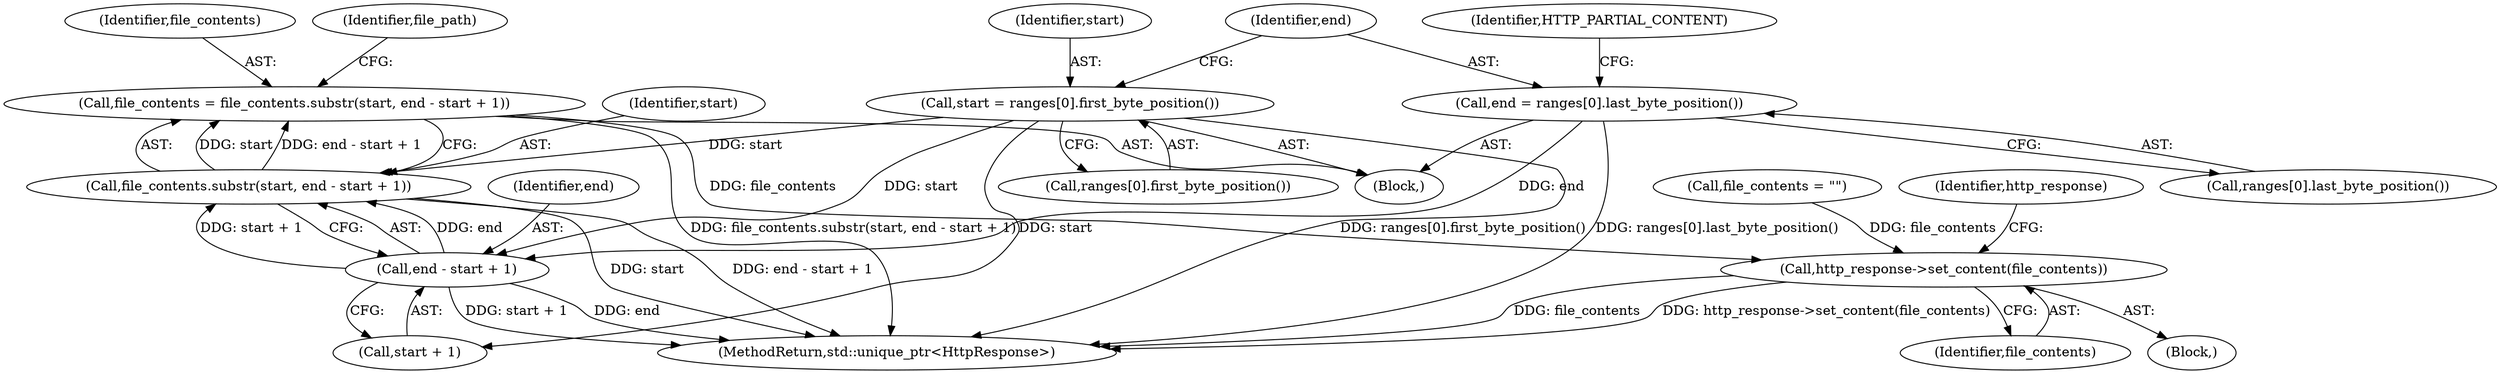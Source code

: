 digraph "0_Chrome_8b10115b2410b4bde18e094ad9fb8c5056134c87_8@integer" {
"1000317" [label="(Call,file_contents = file_contents.substr(start, end - start + 1))"];
"1000319" [label="(Call,file_contents.substr(start, end - start + 1))"];
"1000308" [label="(Call,start = ranges[0].first_byte_position())"];
"1000321" [label="(Call,end - start + 1)"];
"1000312" [label="(Call,end = ranges[0].last_byte_position())"];
"1000339" [label="(Call,http_response->set_content(file_contents))"];
"1000320" [label="(Identifier,start)"];
"1000344" [label="(MethodReturn,std::unique_ptr<HttpResponse>)"];
"1000321" [label="(Call,end - start + 1)"];
"1000323" [label="(Call,start + 1)"];
"1000314" [label="(Call,ranges[0].last_byte_position())"];
"1000103" [label="(Block,)"];
"1000316" [label="(Identifier,HTTP_PARTIAL_CONTENT)"];
"1000235" [label="(Call,file_contents = \"\")"];
"1000319" [label="(Call,file_contents.substr(start, end - start + 1))"];
"1000312" [label="(Call,end = ranges[0].last_byte_position())"];
"1000308" [label="(Call,start = ranges[0].first_byte_position())"];
"1000317" [label="(Call,file_contents = file_contents.substr(start, end - start + 1))"];
"1000310" [label="(Call,ranges[0].first_byte_position())"];
"1000309" [label="(Identifier,start)"];
"1000313" [label="(Identifier,end)"];
"1000339" [label="(Call,http_response->set_content(file_contents))"];
"1000340" [label="(Identifier,file_contents)"];
"1000304" [label="(Block,)"];
"1000318" [label="(Identifier,file_contents)"];
"1000328" [label="(Identifier,file_path)"];
"1000322" [label="(Identifier,end)"];
"1000343" [label="(Identifier,http_response)"];
"1000317" -> "1000304"  [label="AST: "];
"1000317" -> "1000319"  [label="CFG: "];
"1000318" -> "1000317"  [label="AST: "];
"1000319" -> "1000317"  [label="AST: "];
"1000328" -> "1000317"  [label="CFG: "];
"1000317" -> "1000344"  [label="DDG: file_contents.substr(start, end - start + 1)"];
"1000319" -> "1000317"  [label="DDG: start"];
"1000319" -> "1000317"  [label="DDG: end - start + 1"];
"1000317" -> "1000339"  [label="DDG: file_contents"];
"1000319" -> "1000321"  [label="CFG: "];
"1000320" -> "1000319"  [label="AST: "];
"1000321" -> "1000319"  [label="AST: "];
"1000319" -> "1000344"  [label="DDG: end - start + 1"];
"1000319" -> "1000344"  [label="DDG: start"];
"1000308" -> "1000319"  [label="DDG: start"];
"1000321" -> "1000319"  [label="DDG: end"];
"1000321" -> "1000319"  [label="DDG: start + 1"];
"1000308" -> "1000304"  [label="AST: "];
"1000308" -> "1000310"  [label="CFG: "];
"1000309" -> "1000308"  [label="AST: "];
"1000310" -> "1000308"  [label="AST: "];
"1000313" -> "1000308"  [label="CFG: "];
"1000308" -> "1000344"  [label="DDG: ranges[0].first_byte_position()"];
"1000308" -> "1000321"  [label="DDG: start"];
"1000308" -> "1000323"  [label="DDG: start"];
"1000321" -> "1000323"  [label="CFG: "];
"1000322" -> "1000321"  [label="AST: "];
"1000323" -> "1000321"  [label="AST: "];
"1000321" -> "1000344"  [label="DDG: end"];
"1000321" -> "1000344"  [label="DDG: start + 1"];
"1000312" -> "1000321"  [label="DDG: end"];
"1000312" -> "1000304"  [label="AST: "];
"1000312" -> "1000314"  [label="CFG: "];
"1000313" -> "1000312"  [label="AST: "];
"1000314" -> "1000312"  [label="AST: "];
"1000316" -> "1000312"  [label="CFG: "];
"1000312" -> "1000344"  [label="DDG: ranges[0].last_byte_position()"];
"1000339" -> "1000103"  [label="AST: "];
"1000339" -> "1000340"  [label="CFG: "];
"1000340" -> "1000339"  [label="AST: "];
"1000343" -> "1000339"  [label="CFG: "];
"1000339" -> "1000344"  [label="DDG: http_response->set_content(file_contents)"];
"1000339" -> "1000344"  [label="DDG: file_contents"];
"1000235" -> "1000339"  [label="DDG: file_contents"];
}
